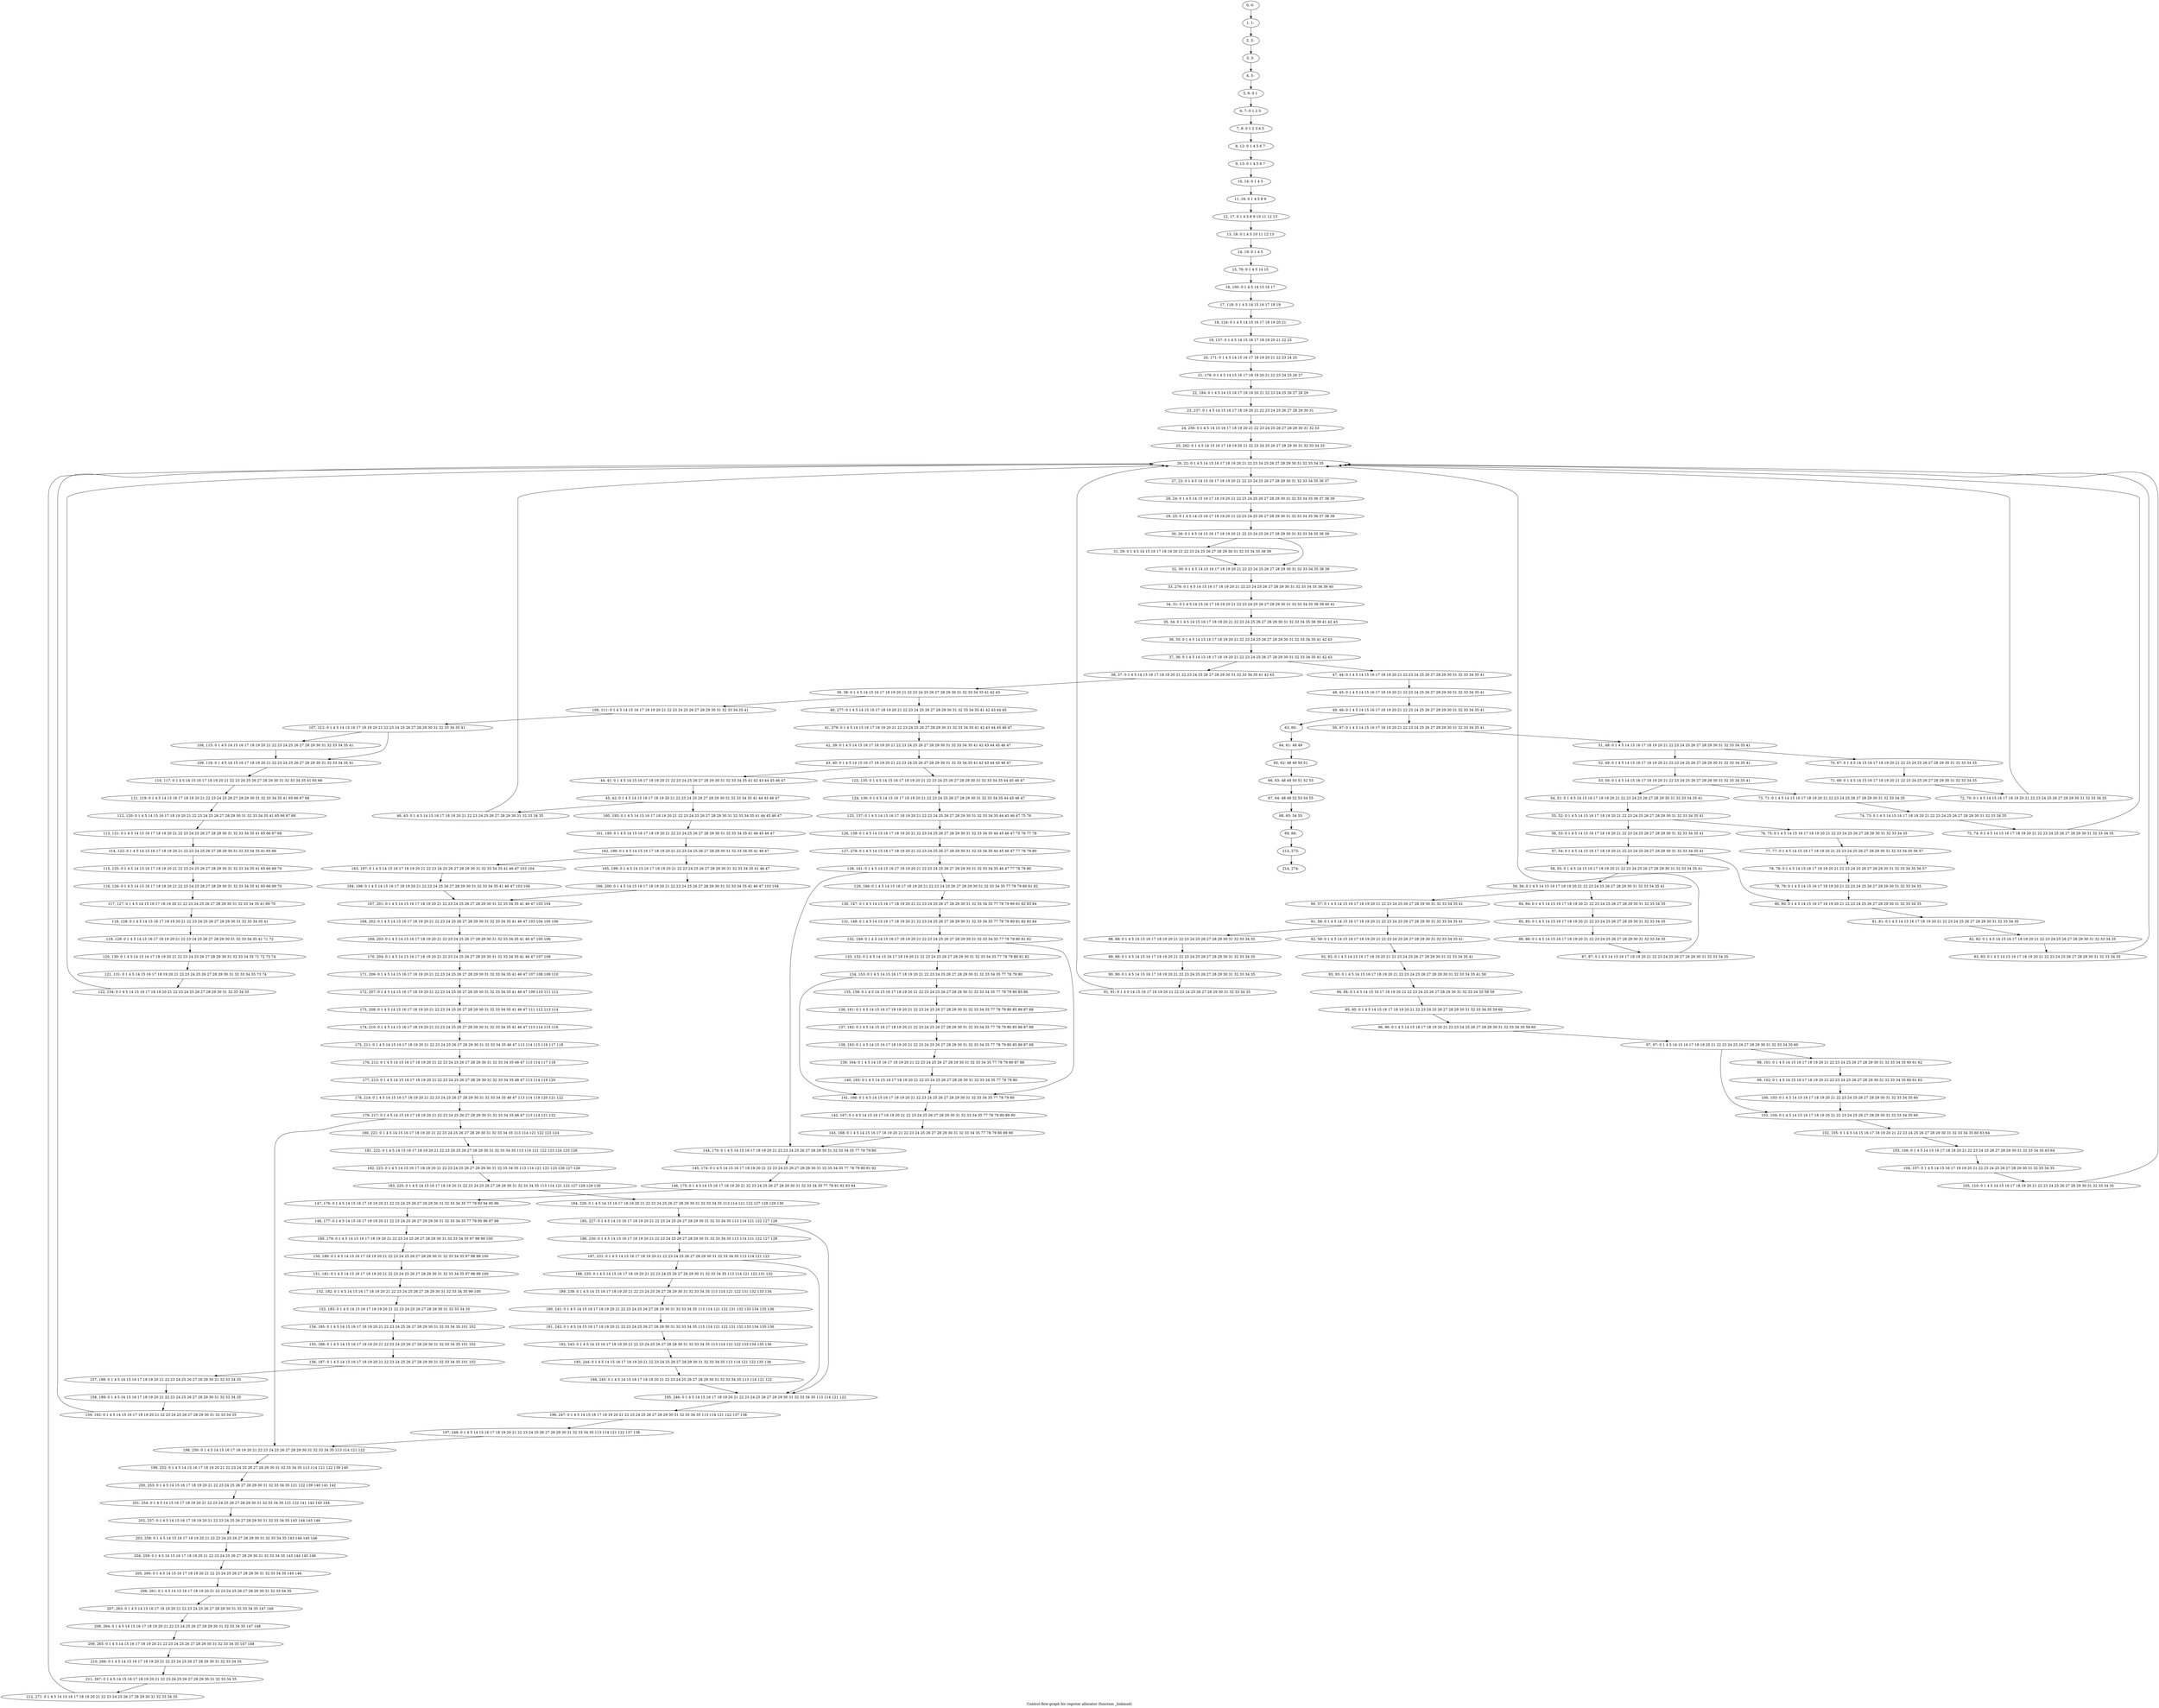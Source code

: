digraph G {
graph [label="Control-flow-graph for register allocator (function _linkmod)"]
0[label="0, 0: "];
1[label="1, 1: "];
2[label="2, 2: "];
3[label="3, 3: "];
4[label="4, 5: "];
5[label="5, 6: 0 1 "];
6[label="6, 7: 0 1 2 3 "];
7[label="7, 8: 0 1 2 3 4 5 "];
8[label="8, 12: 0 1 4 5 6 7 "];
9[label="9, 13: 0 1 4 5 6 7 "];
10[label="10, 14: 0 1 4 5 "];
11[label="11, 16: 0 1 4 5 8 9 "];
12[label="12, 17: 0 1 4 5 8 9 10 11 12 13 "];
13[label="13, 18: 0 1 4 5 10 11 12 13 "];
14[label="14, 19: 0 1 4 5 "];
15[label="15, 76: 0 1 4 5 14 15 "];
16[label="16, 100: 0 1 4 5 14 15 16 17 "];
17[label="17, 118: 0 1 4 5 14 15 16 17 18 19 "];
18[label="18, 124: 0 1 4 5 14 15 16 17 18 19 20 21 "];
19[label="19, 157: 0 1 4 5 14 15 16 17 18 19 20 21 22 23 "];
20[label="20, 171: 0 1 4 5 14 15 16 17 18 19 20 21 22 23 24 25 "];
21[label="21, 178: 0 1 4 5 14 15 16 17 18 19 20 21 22 23 24 25 26 27 "];
22[label="22, 184: 0 1 4 5 14 15 16 17 18 19 20 21 22 23 24 25 26 27 28 29 "];
23[label="23, 237: 0 1 4 5 14 15 16 17 18 19 20 21 22 23 24 25 26 27 28 29 30 31 "];
24[label="24, 256: 0 1 4 5 14 15 16 17 18 19 20 21 22 23 24 25 26 27 28 29 30 31 32 33 "];
25[label="25, 262: 0 1 4 5 14 15 16 17 18 19 20 21 22 23 24 25 26 27 28 29 30 31 32 33 34 35 "];
26[label="26, 22: 0 1 4 5 14 15 16 17 18 19 20 21 22 23 24 25 26 27 28 29 30 31 32 33 34 35 "];
27[label="27, 23: 0 1 4 5 14 15 16 17 18 19 20 21 22 23 24 25 26 27 28 29 30 31 32 33 34 35 36 37 "];
28[label="28, 24: 0 1 4 5 14 15 16 17 18 19 20 21 22 23 24 25 26 27 28 29 30 31 32 33 34 35 36 37 38 39 "];
29[label="29, 25: 0 1 4 5 14 15 16 17 18 19 20 21 22 23 24 25 26 27 28 29 30 31 32 33 34 35 36 37 38 39 "];
30[label="30, 26: 0 1 4 5 14 15 16 17 18 19 20 21 22 23 24 25 26 27 28 29 30 31 32 33 34 35 38 39 "];
31[label="31, 29: 0 1 4 5 14 15 16 17 18 19 20 21 22 23 24 25 26 27 28 29 30 31 32 33 34 35 38 39 "];
32[label="32, 30: 0 1 4 5 14 15 16 17 18 19 20 21 22 23 24 25 26 27 28 29 30 31 32 33 34 35 38 39 "];
33[label="33, 276: 0 1 4 5 14 15 16 17 18 19 20 21 22 23 24 25 26 27 28 29 30 31 32 33 34 35 38 39 40 "];
34[label="34, 31: 0 1 4 5 14 15 16 17 18 19 20 21 22 23 24 25 26 27 28 29 30 31 32 33 34 35 38 39 40 41 "];
35[label="35, 34: 0 1 4 5 14 15 16 17 18 19 20 21 22 23 24 25 26 27 28 29 30 31 32 33 34 35 38 39 41 42 43 "];
36[label="36, 35: 0 1 4 5 14 15 16 17 18 19 20 21 22 23 24 25 26 27 28 29 30 31 32 33 34 35 41 42 43 "];
37[label="37, 36: 0 1 4 5 14 15 16 17 18 19 20 21 22 23 24 25 26 27 28 29 30 31 32 33 34 35 41 42 43 "];
38[label="38, 37: 0 1 4 5 14 15 16 17 18 19 20 21 22 23 24 25 26 27 28 29 30 31 32 33 34 35 41 42 43 "];
39[label="39, 38: 0 1 4 5 14 15 16 17 18 19 20 21 22 23 24 25 26 27 28 29 30 31 32 33 34 35 41 42 43 "];
40[label="40, 277: 0 1 4 5 14 15 16 17 18 19 20 21 22 23 24 25 26 27 28 29 30 31 32 33 34 35 41 42 43 44 45 "];
41[label="41, 279: 0 1 4 5 14 15 16 17 18 19 20 21 22 23 24 25 26 27 28 29 30 31 32 33 34 35 41 42 43 44 45 46 47 "];
42[label="42, 39: 0 1 4 5 14 15 16 17 18 19 20 21 22 23 24 25 26 27 28 29 30 31 32 33 34 35 41 42 43 44 45 46 47 "];
43[label="43, 40: 0 1 4 5 14 15 16 17 18 19 20 21 22 23 24 25 26 27 28 29 30 31 32 33 34 35 41 42 43 44 45 46 47 "];
44[label="44, 41: 0 1 4 5 14 15 16 17 18 19 20 21 22 23 24 25 26 27 28 29 30 31 32 33 34 35 41 42 43 44 45 46 47 "];
45[label="45, 42: 0 1 4 5 14 15 16 17 18 19 20 21 22 23 24 25 26 27 28 29 30 31 32 33 34 35 41 44 45 46 47 "];
46[label="46, 43: 0 1 4 5 14 15 16 17 18 19 20 21 22 23 24 25 26 27 28 29 30 31 32 33 34 35 "];
47[label="47, 44: 0 1 4 5 14 15 16 17 18 19 20 21 22 23 24 25 26 27 28 29 30 31 32 33 34 35 41 "];
48[label="48, 45: 0 1 4 5 14 15 16 17 18 19 20 21 22 23 24 25 26 27 28 29 30 31 32 33 34 35 41 "];
49[label="49, 46: 0 1 4 5 14 15 16 17 18 19 20 21 22 23 24 25 26 27 28 29 30 31 32 33 34 35 41 "];
50[label="50, 47: 0 1 4 5 14 15 16 17 18 19 20 21 22 23 24 25 26 27 28 29 30 31 32 33 34 35 41 "];
51[label="51, 48: 0 1 4 5 14 15 16 17 18 19 20 21 22 23 24 25 26 27 28 29 30 31 32 33 34 35 41 "];
52[label="52, 49: 0 1 4 5 14 15 16 17 18 19 20 21 22 23 24 25 26 27 28 29 30 31 32 33 34 35 41 "];
53[label="53, 50: 0 1 4 5 14 15 16 17 18 19 20 21 22 23 24 25 26 27 28 29 30 31 32 33 34 35 41 "];
54[label="54, 51: 0 1 4 5 14 15 16 17 18 19 20 21 22 23 24 25 26 27 28 29 30 31 32 33 34 35 41 "];
55[label="55, 52: 0 1 4 5 14 15 16 17 18 19 20 21 22 23 24 25 26 27 28 29 30 31 32 33 34 35 41 "];
56[label="56, 53: 0 1 4 5 14 15 16 17 18 19 20 21 22 23 24 25 26 27 28 29 30 31 32 33 34 35 41 "];
57[label="57, 54: 0 1 4 5 14 15 16 17 18 19 20 21 22 23 24 25 26 27 28 29 30 31 32 33 34 35 41 "];
58[label="58, 55: 0 1 4 5 14 15 16 17 18 19 20 21 22 23 24 25 26 27 28 29 30 31 32 33 34 35 41 "];
59[label="59, 56: 0 1 4 5 14 15 16 17 18 19 20 21 22 23 24 25 26 27 28 29 30 31 32 33 34 35 41 "];
60[label="60, 57: 0 1 4 5 14 15 16 17 18 19 20 21 22 23 24 25 26 27 28 29 30 31 32 33 34 35 41 "];
61[label="61, 58: 0 1 4 5 14 15 16 17 18 19 20 21 22 23 24 25 26 27 28 29 30 31 32 33 34 35 41 "];
62[label="62, 59: 0 1 4 5 14 15 16 17 18 19 20 21 22 23 24 25 26 27 28 29 30 31 32 33 34 35 41 "];
63[label="63, 60: "];
64[label="64, 61: 48 49 "];
65[label="65, 62: 48 49 50 51 "];
66[label="66, 63: 48 49 50 51 52 53 "];
67[label="67, 64: 48 49 52 53 54 55 "];
68[label="68, 65: 54 55 "];
69[label="69, 66: "];
70[label="70, 67: 0 1 4 5 14 15 16 17 18 19 20 21 22 23 24 25 26 27 28 29 30 31 32 33 34 35 "];
71[label="71, 69: 0 1 4 5 14 15 16 17 18 19 20 21 22 23 24 25 26 27 28 29 30 31 32 33 34 35 "];
72[label="72, 70: 0 1 4 5 14 15 16 17 18 19 20 21 22 23 24 25 26 27 28 29 30 31 32 33 34 35 "];
73[label="73, 71: 0 1 4 5 14 15 16 17 18 19 20 21 22 23 24 25 26 27 28 29 30 31 32 33 34 35 "];
74[label="74, 73: 0 1 4 5 14 15 16 17 18 19 20 21 22 23 24 25 26 27 28 29 30 31 32 33 34 35 "];
75[label="75, 74: 0 1 4 5 14 15 16 17 18 19 20 21 22 23 24 25 26 27 28 29 30 31 32 33 34 35 "];
76[label="76, 75: 0 1 4 5 14 15 16 17 18 19 20 21 22 23 24 25 26 27 28 29 30 31 32 33 34 35 "];
77[label="77, 77: 0 1 4 5 14 15 16 17 18 19 20 21 22 23 24 25 26 27 28 29 30 31 32 33 34 35 56 57 "];
78[label="78, 78: 0 1 4 5 14 15 16 17 18 19 20 21 22 23 24 25 26 27 28 29 30 31 32 33 34 35 56 57 "];
79[label="79, 79: 0 1 4 5 14 15 16 17 18 19 20 21 22 23 24 25 26 27 28 29 30 31 32 33 34 35 "];
80[label="80, 80: 0 1 4 5 14 15 16 17 18 19 20 21 22 23 24 25 26 27 28 29 30 31 32 33 34 35 "];
81[label="81, 81: 0 1 4 5 14 15 16 17 18 19 20 21 22 23 24 25 26 27 28 29 30 31 32 33 34 35 "];
82[label="82, 82: 0 1 4 5 14 15 16 17 18 19 20 21 22 23 24 25 26 27 28 29 30 31 32 33 34 35 "];
83[label="83, 83: 0 1 4 5 14 15 16 17 18 19 20 21 22 23 24 25 26 27 28 29 30 31 32 33 34 35 "];
84[label="84, 84: 0 1 4 5 14 15 16 17 18 19 20 21 22 23 24 25 26 27 28 29 30 31 32 33 34 35 "];
85[label="85, 85: 0 1 4 5 14 15 16 17 18 19 20 21 22 23 24 25 26 27 28 29 30 31 32 33 34 35 "];
86[label="86, 86: 0 1 4 5 14 15 16 17 18 19 20 21 22 23 24 25 26 27 28 29 30 31 32 33 34 35 "];
87[label="87, 87: 0 1 4 5 14 15 16 17 18 19 20 21 22 23 24 25 26 27 28 29 30 31 32 33 34 35 "];
88[label="88, 88: 0 1 4 5 14 15 16 17 18 19 20 21 22 23 24 25 26 27 28 29 30 31 32 33 34 35 "];
89[label="89, 89: 0 1 4 5 14 15 16 17 18 19 20 21 22 23 24 25 26 27 28 29 30 31 32 33 34 35 "];
90[label="90, 90: 0 1 4 5 14 15 16 17 18 19 20 21 22 23 24 25 26 27 28 29 30 31 32 33 34 35 "];
91[label="91, 91: 0 1 4 5 14 15 16 17 18 19 20 21 22 23 24 25 26 27 28 29 30 31 32 33 34 35 "];
92[label="92, 92: 0 1 4 5 14 15 16 17 18 19 20 21 22 23 24 25 26 27 28 29 30 31 32 33 34 35 41 "];
93[label="93, 93: 0 1 4 5 14 15 16 17 18 19 20 21 22 23 24 25 26 27 28 29 30 31 32 33 34 35 41 58 "];
94[label="94, 94: 0 1 4 5 14 15 16 17 18 19 20 21 22 23 24 25 26 27 28 29 30 31 32 33 34 35 58 59 "];
95[label="95, 95: 0 1 4 5 14 15 16 17 18 19 20 21 22 23 24 25 26 27 28 29 30 31 32 33 34 35 59 60 "];
96[label="96, 96: 0 1 4 5 14 15 16 17 18 19 20 21 22 23 24 25 26 27 28 29 30 31 32 33 34 35 59 60 "];
97[label="97, 97: 0 1 4 5 14 15 16 17 18 19 20 21 22 23 24 25 26 27 28 29 30 31 32 33 34 35 60 "];
98[label="98, 101: 0 1 4 5 14 15 16 17 18 19 20 21 22 23 24 25 26 27 28 29 30 31 32 33 34 35 60 61 62 "];
99[label="99, 102: 0 1 4 5 14 15 16 17 18 19 20 21 22 23 24 25 26 27 28 29 30 31 32 33 34 35 60 61 62 "];
100[label="100, 103: 0 1 4 5 14 15 16 17 18 19 20 21 22 23 24 25 26 27 28 29 30 31 32 33 34 35 60 "];
101[label="101, 104: 0 1 4 5 14 15 16 17 18 19 20 21 22 23 24 25 26 27 28 29 30 31 32 33 34 35 60 "];
102[label="102, 105: 0 1 4 5 14 15 16 17 18 19 20 21 22 23 24 25 26 27 28 29 30 31 32 33 34 35 60 63 64 "];
103[label="103, 106: 0 1 4 5 14 15 16 17 18 19 20 21 22 23 24 25 26 27 28 29 30 31 32 33 34 35 63 64 "];
104[label="104, 107: 0 1 4 5 14 15 16 17 18 19 20 21 22 23 24 25 26 27 28 29 30 31 32 33 34 35 "];
105[label="105, 110: 0 1 4 5 14 15 16 17 18 19 20 21 22 23 24 25 26 27 28 29 30 31 32 33 34 35 "];
106[label="106, 111: 0 1 4 5 14 15 16 17 18 19 20 21 22 23 24 25 26 27 28 29 30 31 32 33 34 35 41 "];
107[label="107, 112: 0 1 4 5 14 15 16 17 18 19 20 21 22 23 24 25 26 27 28 29 30 31 32 33 34 35 41 "];
108[label="108, 115: 0 1 4 5 14 15 16 17 18 19 20 21 22 23 24 25 26 27 28 29 30 31 32 33 34 35 41 "];
109[label="109, 116: 0 1 4 5 14 15 16 17 18 19 20 21 22 23 24 25 26 27 28 29 30 31 32 33 34 35 41 "];
110[label="110, 117: 0 1 4 5 14 15 16 17 18 19 20 21 22 23 24 25 26 27 28 29 30 31 32 33 34 35 41 65 66 "];
111[label="111, 119: 0 1 4 5 14 15 16 17 18 19 20 21 22 23 24 25 26 27 28 29 30 31 32 33 34 35 41 65 66 67 68 "];
112[label="112, 120: 0 1 4 5 14 15 16 17 18 19 20 21 22 23 24 25 26 27 28 29 30 31 32 33 34 35 41 65 66 67 68 "];
113[label="113, 121: 0 1 4 5 14 15 16 17 18 19 20 21 22 23 24 25 26 27 28 29 30 31 32 33 34 35 41 65 66 67 68 "];
114[label="114, 122: 0 1 4 5 14 15 16 17 18 19 20 21 22 23 24 25 26 27 28 29 30 31 32 33 34 35 41 65 66 "];
115[label="115, 125: 0 1 4 5 14 15 16 17 18 19 20 21 22 23 24 25 26 27 28 29 30 31 32 33 34 35 41 65 66 69 70 "];
116[label="116, 126: 0 1 4 5 14 15 16 17 18 19 20 21 22 23 24 25 26 27 28 29 30 31 32 33 34 35 41 65 66 69 70 "];
117[label="117, 127: 0 1 4 5 14 15 16 17 18 19 20 21 22 23 24 25 26 27 28 29 30 31 32 33 34 35 41 69 70 "];
118[label="118, 128: 0 1 4 5 14 15 16 17 18 19 20 21 22 23 24 25 26 27 28 29 30 31 32 33 34 35 41 "];
119[label="119, 129: 0 1 4 5 14 15 16 17 18 19 20 21 22 23 24 25 26 27 28 29 30 31 32 33 34 35 41 71 72 "];
120[label="120, 130: 0 1 4 5 14 15 16 17 18 19 20 21 22 23 24 25 26 27 28 29 30 31 32 33 34 35 71 72 73 74 "];
121[label="121, 131: 0 1 4 5 14 15 16 17 18 19 20 21 22 23 24 25 26 27 28 29 30 31 32 33 34 35 73 74 "];
122[label="122, 134: 0 1 4 5 14 15 16 17 18 19 20 21 22 23 24 25 26 27 28 29 30 31 32 33 34 35 "];
123[label="123, 135: 0 1 4 5 14 15 16 17 18 19 20 21 22 23 24 25 26 27 28 29 30 31 32 33 34 35 44 45 46 47 "];
124[label="124, 136: 0 1 4 5 14 15 16 17 18 19 20 21 22 23 24 25 26 27 28 29 30 31 32 33 34 35 44 45 46 47 "];
125[label="125, 137: 0 1 4 5 14 15 16 17 18 19 20 21 22 23 24 25 26 27 28 29 30 31 32 33 34 35 44 45 46 47 75 76 "];
126[label="126, 138: 0 1 4 5 14 15 16 17 18 19 20 21 22 23 24 25 26 27 28 29 30 31 32 33 34 35 44 45 46 47 75 76 77 78 "];
127[label="127, 278: 0 1 4 5 14 15 16 17 18 19 20 21 22 23 24 25 26 27 28 29 30 31 32 33 34 35 44 45 46 47 77 78 79 80 "];
128[label="128, 141: 0 1 4 5 14 15 16 17 18 19 20 21 22 23 24 25 26 27 28 29 30 31 32 33 34 35 46 47 77 78 79 80 "];
129[label="129, 146: 0 1 4 5 14 15 16 17 18 19 20 21 22 23 24 25 26 27 28 29 30 31 32 33 34 35 77 78 79 80 81 82 "];
130[label="130, 147: 0 1 4 5 14 15 16 17 18 19 20 21 22 23 24 25 26 27 28 29 30 31 32 33 34 35 77 78 79 80 81 82 83 84 "];
131[label="131, 148: 0 1 4 5 14 15 16 17 18 19 20 21 22 23 24 25 26 27 28 29 30 31 32 33 34 35 77 78 79 80 81 82 83 84 "];
132[label="132, 149: 0 1 4 5 14 15 16 17 18 19 20 21 22 23 24 25 26 27 28 29 30 31 32 33 34 35 77 78 79 80 81 82 "];
133[label="133, 152: 0 1 4 5 14 15 16 17 18 19 20 21 22 23 24 25 26 27 28 29 30 31 32 33 34 35 77 78 79 80 81 82 "];
134[label="134, 153: 0 1 4 5 14 15 16 17 18 19 20 21 22 23 24 25 26 27 28 29 30 31 32 33 34 35 77 78 79 80 "];
135[label="135, 158: 0 1 4 5 14 15 16 17 18 19 20 21 22 23 24 25 26 27 28 29 30 31 32 33 34 35 77 78 79 80 85 86 "];
136[label="136, 161: 0 1 4 5 14 15 16 17 18 19 20 21 22 23 24 25 26 27 28 29 30 31 32 33 34 35 77 78 79 80 85 86 87 88 "];
137[label="137, 162: 0 1 4 5 14 15 16 17 18 19 20 21 22 23 24 25 26 27 28 29 30 31 32 33 34 35 77 78 79 80 85 86 87 88 "];
138[label="138, 163: 0 1 4 5 14 15 16 17 18 19 20 21 22 23 24 25 26 27 28 29 30 31 32 33 34 35 77 78 79 80 85 86 87 88 "];
139[label="139, 164: 0 1 4 5 14 15 16 17 18 19 20 21 22 23 24 25 26 27 28 29 30 31 32 33 34 35 77 78 79 80 87 88 "];
140[label="140, 165: 0 1 4 5 14 15 16 17 18 19 20 21 22 23 24 25 26 27 28 29 30 31 32 33 34 35 77 78 79 80 "];
141[label="141, 166: 0 1 4 5 14 15 16 17 18 19 20 21 22 23 24 25 26 27 28 29 30 31 32 33 34 35 77 78 79 80 "];
142[label="142, 167: 0 1 4 5 14 15 16 17 18 19 20 21 22 23 24 25 26 27 28 29 30 31 32 33 34 35 77 78 79 80 89 90 "];
143[label="143, 168: 0 1 4 5 14 15 16 17 18 19 20 21 22 23 24 25 26 27 28 29 30 31 32 33 34 35 77 78 79 80 89 90 "];
144[label="144, 170: 0 1 4 5 14 15 16 17 18 19 20 21 22 23 24 25 26 27 28 29 30 31 32 33 34 35 77 78 79 80 "];
145[label="145, 174: 0 1 4 5 14 15 16 17 18 19 20 21 22 23 24 25 26 27 28 29 30 31 32 33 34 35 77 78 79 80 91 92 "];
146[label="146, 175: 0 1 4 5 14 15 16 17 18 19 20 21 22 23 24 25 26 27 28 29 30 31 32 33 34 35 77 78 91 92 93 94 "];
147[label="147, 176: 0 1 4 5 14 15 16 17 18 19 20 21 22 23 24 25 26 27 28 29 30 31 32 33 34 35 77 78 93 94 95 96 "];
148[label="148, 177: 0 1 4 5 14 15 16 17 18 19 20 21 22 23 24 25 26 27 28 29 30 31 32 33 34 35 77 78 95 96 97 98 "];
149[label="149, 179: 0 1 4 5 14 15 16 17 18 19 20 21 22 23 24 25 26 27 28 29 30 31 32 33 34 35 97 98 99 100 "];
150[label="150, 180: 0 1 4 5 14 15 16 17 18 19 20 21 22 23 24 25 26 27 28 29 30 31 32 33 34 35 97 98 99 100 "];
151[label="151, 181: 0 1 4 5 14 15 16 17 18 19 20 21 22 23 24 25 26 27 28 29 30 31 32 33 34 35 97 98 99 100 "];
152[label="152, 182: 0 1 4 5 14 15 16 17 18 19 20 21 22 23 24 25 26 27 28 29 30 31 32 33 34 35 99 100 "];
153[label="153, 183: 0 1 4 5 14 15 16 17 18 19 20 21 22 23 24 25 26 27 28 29 30 31 32 33 34 35 "];
154[label="154, 185: 0 1 4 5 14 15 16 17 18 19 20 21 22 23 24 25 26 27 28 29 30 31 32 33 34 35 101 102 "];
155[label="155, 186: 0 1 4 5 14 15 16 17 18 19 20 21 22 23 24 25 26 27 28 29 30 31 32 33 34 35 101 102 "];
156[label="156, 187: 0 1 4 5 14 15 16 17 18 19 20 21 22 23 24 25 26 27 28 29 30 31 32 33 34 35 101 102 "];
157[label="157, 188: 0 1 4 5 14 15 16 17 18 19 20 21 22 23 24 25 26 27 28 29 30 31 32 33 34 35 "];
158[label="158, 189: 0 1 4 5 14 15 16 17 18 19 20 21 22 23 24 25 26 27 28 29 30 31 32 33 34 35 "];
159[label="159, 192: 0 1 4 5 14 15 16 17 18 19 20 21 22 23 24 25 26 27 28 29 30 31 32 33 34 35 "];
160[label="160, 193: 0 1 4 5 14 15 16 17 18 19 20 21 22 23 24 25 26 27 28 29 30 31 32 33 34 35 41 44 45 46 47 "];
161[label="161, 195: 0 1 4 5 14 15 16 17 18 19 20 21 22 23 24 25 26 27 28 29 30 31 32 33 34 35 41 44 45 46 47 "];
162[label="162, 196: 0 1 4 5 14 15 16 17 18 19 20 21 22 23 24 25 26 27 28 29 30 31 32 33 34 35 41 46 47 "];
163[label="163, 197: 0 1 4 5 14 15 16 17 18 19 20 21 22 23 24 25 26 27 28 29 30 31 32 33 34 35 41 46 47 103 104 "];
164[label="164, 198: 0 1 4 5 14 15 16 17 18 19 20 21 22 23 24 25 26 27 28 29 30 31 32 33 34 35 41 46 47 103 104 "];
165[label="165, 199: 0 1 4 5 14 15 16 17 18 19 20 21 22 23 24 25 26 27 28 29 30 31 32 33 34 35 41 46 47 "];
166[label="166, 200: 0 1 4 5 14 15 16 17 18 19 20 21 22 23 24 25 26 27 28 29 30 31 32 33 34 35 41 46 47 103 104 "];
167[label="167, 201: 0 1 4 5 14 15 16 17 18 19 20 21 22 23 24 25 26 27 28 29 30 31 32 33 34 35 41 46 47 103 104 "];
168[label="168, 202: 0 1 4 5 14 15 16 17 18 19 20 21 22 23 24 25 26 27 28 29 30 31 32 33 34 35 41 46 47 103 104 105 106 "];
169[label="169, 203: 0 1 4 5 14 15 16 17 18 19 20 21 22 23 24 25 26 27 28 29 30 31 32 33 34 35 41 46 47 105 106 "];
170[label="170, 204: 0 1 4 5 14 15 16 17 18 19 20 21 22 23 24 25 26 27 28 29 30 31 32 33 34 35 41 46 47 107 108 "];
171[label="171, 206: 0 1 4 5 14 15 16 17 18 19 20 21 22 23 24 25 26 27 28 29 30 31 32 33 34 35 41 46 47 107 108 109 110 "];
172[label="172, 207: 0 1 4 5 14 15 16 17 18 19 20 21 22 23 24 25 26 27 28 29 30 31 32 33 34 35 41 46 47 109 110 111 112 "];
173[label="173, 208: 0 1 4 5 14 15 16 17 18 19 20 21 22 23 24 25 26 27 28 29 30 31 32 33 34 35 41 46 47 111 112 113 114 "];
174[label="174, 210: 0 1 4 5 14 15 16 17 18 19 20 21 22 23 24 25 26 27 28 29 30 31 32 33 34 35 41 46 47 113 114 115 116 "];
175[label="175, 211: 0 1 4 5 14 15 16 17 18 19 20 21 22 23 24 25 26 27 28 29 30 31 32 33 34 35 46 47 113 114 115 116 117 118 "];
176[label="176, 212: 0 1 4 5 14 15 16 17 18 19 20 21 22 23 24 25 26 27 28 29 30 31 32 33 34 35 46 47 113 114 117 118 "];
177[label="177, 213: 0 1 4 5 14 15 16 17 18 19 20 21 22 23 24 25 26 27 28 29 30 31 32 33 34 35 46 47 113 114 119 120 "];
178[label="178, 214: 0 1 4 5 14 15 16 17 18 19 20 21 22 23 24 25 26 27 28 29 30 31 32 33 34 35 46 47 113 114 119 120 121 122 "];
179[label="179, 217: 0 1 4 5 14 15 16 17 18 19 20 21 22 23 24 25 26 27 28 29 30 31 32 33 34 35 46 47 113 114 121 122 "];
180[label="180, 221: 0 1 4 5 14 15 16 17 18 19 20 21 22 23 24 25 26 27 28 29 30 31 32 33 34 35 113 114 121 122 123 124 "];
181[label="181, 222: 0 1 4 5 14 15 16 17 18 19 20 21 22 23 24 25 26 27 28 29 30 31 32 33 34 35 113 114 121 122 123 124 125 126 "];
182[label="182, 223: 0 1 4 5 14 15 16 17 18 19 20 21 22 23 24 25 26 27 28 29 30 31 32 33 34 35 113 114 121 122 125 126 127 128 "];
183[label="183, 225: 0 1 4 5 14 15 16 17 18 19 20 21 22 23 24 25 26 27 28 29 30 31 32 33 34 35 113 114 121 122 127 128 129 130 "];
184[label="184, 226: 0 1 4 5 14 15 16 17 18 19 20 21 22 23 24 25 26 27 28 29 30 31 32 33 34 35 113 114 121 122 127 128 129 130 "];
185[label="185, 227: 0 1 4 5 14 15 16 17 18 19 20 21 22 23 24 25 26 27 28 29 30 31 32 33 34 35 113 114 121 122 127 128 "];
186[label="186, 230: 0 1 4 5 14 15 16 17 18 19 20 21 22 23 24 25 26 27 28 29 30 31 32 33 34 35 113 114 121 122 127 128 "];
187[label="187, 231: 0 1 4 5 14 15 16 17 18 19 20 21 22 23 24 25 26 27 28 29 30 31 32 33 34 35 113 114 121 122 "];
188[label="188, 235: 0 1 4 5 14 15 16 17 18 19 20 21 22 23 24 25 26 27 28 29 30 31 32 33 34 35 113 114 121 122 131 132 "];
189[label="189, 238: 0 1 4 5 14 15 16 17 18 19 20 21 22 23 24 25 26 27 28 29 30 31 32 33 34 35 113 114 121 122 131 132 133 134 "];
190[label="190, 241: 0 1 4 5 14 15 16 17 18 19 20 21 22 23 24 25 26 27 28 29 30 31 32 33 34 35 113 114 121 122 131 132 133 134 135 136 "];
191[label="191, 242: 0 1 4 5 14 15 16 17 18 19 20 21 22 23 24 25 26 27 28 29 30 31 32 33 34 35 113 114 121 122 131 132 133 134 135 136 "];
192[label="192, 243: 0 1 4 5 14 15 16 17 18 19 20 21 22 23 24 25 26 27 28 29 30 31 32 33 34 35 113 114 121 122 133 134 135 136 "];
193[label="193, 244: 0 1 4 5 14 15 16 17 18 19 20 21 22 23 24 25 26 27 28 29 30 31 32 33 34 35 113 114 121 122 135 136 "];
194[label="194, 245: 0 1 4 5 14 15 16 17 18 19 20 21 22 23 24 25 26 27 28 29 30 31 32 33 34 35 113 114 121 122 "];
195[label="195, 246: 0 1 4 5 14 15 16 17 18 19 20 21 22 23 24 25 26 27 28 29 30 31 32 33 34 35 113 114 121 122 "];
196[label="196, 247: 0 1 4 5 14 15 16 17 18 19 20 21 22 23 24 25 26 27 28 29 30 31 32 33 34 35 113 114 121 122 137 138 "];
197[label="197, 248: 0 1 4 5 14 15 16 17 18 19 20 21 22 23 24 25 26 27 28 29 30 31 32 33 34 35 113 114 121 122 137 138 "];
198[label="198, 250: 0 1 4 5 14 15 16 17 18 19 20 21 22 23 24 25 26 27 28 29 30 31 32 33 34 35 113 114 121 122 "];
199[label="199, 252: 0 1 4 5 14 15 16 17 18 19 20 21 22 23 24 25 26 27 28 29 30 31 32 33 34 35 113 114 121 122 139 140 "];
200[label="200, 253: 0 1 4 5 14 15 16 17 18 19 20 21 22 23 24 25 26 27 28 29 30 31 32 33 34 35 121 122 139 140 141 142 "];
201[label="201, 254: 0 1 4 5 14 15 16 17 18 19 20 21 22 23 24 25 26 27 28 29 30 31 32 33 34 35 121 122 141 142 143 144 "];
202[label="202, 257: 0 1 4 5 14 15 16 17 18 19 20 21 22 23 24 25 26 27 28 29 30 31 32 33 34 35 143 144 145 146 "];
203[label="203, 258: 0 1 4 5 14 15 16 17 18 19 20 21 22 23 24 25 26 27 28 29 30 31 32 33 34 35 143 144 145 146 "];
204[label="204, 259: 0 1 4 5 14 15 16 17 18 19 20 21 22 23 24 25 26 27 28 29 30 31 32 33 34 35 143 144 145 146 "];
205[label="205, 260: 0 1 4 5 14 15 16 17 18 19 20 21 22 23 24 25 26 27 28 29 30 31 32 33 34 35 145 146 "];
206[label="206, 261: 0 1 4 5 14 15 16 17 18 19 20 21 22 23 24 25 26 27 28 29 30 31 32 33 34 35 "];
207[label="207, 263: 0 1 4 5 14 15 16 17 18 19 20 21 22 23 24 25 26 27 28 29 30 31 32 33 34 35 147 148 "];
208[label="208, 264: 0 1 4 5 14 15 16 17 18 19 20 21 22 23 24 25 26 27 28 29 30 31 32 33 34 35 147 148 "];
209[label="209, 265: 0 1 4 5 14 15 16 17 18 19 20 21 22 23 24 25 26 27 28 29 30 31 32 33 34 35 147 148 "];
210[label="210, 266: 0 1 4 5 14 15 16 17 18 19 20 21 22 23 24 25 26 27 28 29 30 31 32 33 34 35 "];
211[label="211, 267: 0 1 4 5 14 15 16 17 18 19 20 21 22 23 24 25 26 27 28 29 30 31 32 33 34 35 "];
212[label="212, 271: 0 1 4 5 14 15 16 17 18 19 20 21 22 23 24 25 26 27 28 29 30 31 32 33 34 35 "];
213[label="213, 273: "];
214[label="214, 274: "];
0->1 ;
1->2 ;
2->3 ;
3->4 ;
4->5 ;
5->6 ;
6->7 ;
7->8 ;
8->9 ;
9->10 ;
10->11 ;
11->12 ;
12->13 ;
13->14 ;
14->15 ;
15->16 ;
16->17 ;
17->18 ;
18->19 ;
19->20 ;
20->21 ;
21->22 ;
22->23 ;
23->24 ;
24->25 ;
25->26 ;
26->27 ;
27->28 ;
28->29 ;
29->30 ;
30->31 ;
30->32 ;
31->32 ;
32->33 ;
33->34 ;
34->35 ;
35->36 ;
36->37 ;
37->38 ;
37->47 ;
38->39 ;
39->40 ;
39->106 ;
40->41 ;
41->42 ;
42->43 ;
43->44 ;
43->123 ;
44->45 ;
45->46 ;
45->160 ;
46->26 ;
47->48 ;
48->49 ;
49->50 ;
49->63 ;
50->51 ;
51->52 ;
51->70 ;
52->53 ;
53->54 ;
53->73 ;
54->55 ;
55->56 ;
55->76 ;
56->57 ;
57->58 ;
57->80 ;
58->59 ;
59->60 ;
59->84 ;
60->61 ;
61->62 ;
61->88 ;
62->92 ;
63->64 ;
64->65 ;
65->66 ;
66->67 ;
67->68 ;
68->69 ;
69->213 ;
70->71 ;
71->72 ;
72->26 ;
73->74 ;
74->75 ;
75->26 ;
76->77 ;
77->78 ;
78->79 ;
79->80 ;
80->81 ;
81->82 ;
82->83 ;
83->26 ;
84->85 ;
85->86 ;
86->87 ;
87->26 ;
88->89 ;
89->90 ;
90->91 ;
91->26 ;
92->93 ;
93->94 ;
94->95 ;
95->96 ;
96->97 ;
97->98 ;
97->101 ;
98->99 ;
99->100 ;
100->101 ;
101->102 ;
102->103 ;
103->104 ;
104->105 ;
105->26 ;
106->107 ;
107->108 ;
107->109 ;
108->109 ;
109->110 ;
110->111 ;
111->112 ;
112->113 ;
113->114 ;
114->115 ;
115->116 ;
116->117 ;
117->118 ;
118->119 ;
119->120 ;
120->121 ;
121->122 ;
122->26 ;
123->124 ;
124->125 ;
125->126 ;
126->127 ;
127->128 ;
128->129 ;
128->144 ;
129->130 ;
130->131 ;
131->132 ;
132->133 ;
132->141 ;
133->134 ;
134->135 ;
134->141 ;
135->136 ;
136->137 ;
137->138 ;
138->139 ;
139->140 ;
140->141 ;
141->142 ;
142->143 ;
143->144 ;
144->145 ;
145->146 ;
146->147 ;
147->148 ;
148->149 ;
149->150 ;
150->151 ;
151->152 ;
152->153 ;
153->154 ;
154->155 ;
155->156 ;
156->157 ;
157->158 ;
158->159 ;
159->26 ;
160->161 ;
161->162 ;
162->163 ;
162->165 ;
163->164 ;
164->167 ;
165->166 ;
166->167 ;
167->168 ;
168->169 ;
169->170 ;
170->171 ;
171->172 ;
172->173 ;
173->174 ;
174->175 ;
175->176 ;
176->177 ;
177->178 ;
178->179 ;
179->180 ;
179->198 ;
180->181 ;
181->182 ;
182->183 ;
183->184 ;
184->185 ;
185->186 ;
185->195 ;
186->187 ;
187->188 ;
187->195 ;
188->189 ;
189->190 ;
190->191 ;
191->192 ;
192->193 ;
193->194 ;
194->195 ;
195->196 ;
196->197 ;
197->198 ;
198->199 ;
199->200 ;
200->201 ;
201->202 ;
202->203 ;
203->204 ;
204->205 ;
205->206 ;
206->207 ;
207->208 ;
208->209 ;
209->210 ;
210->211 ;
211->212 ;
212->26 ;
213->214 ;
}
